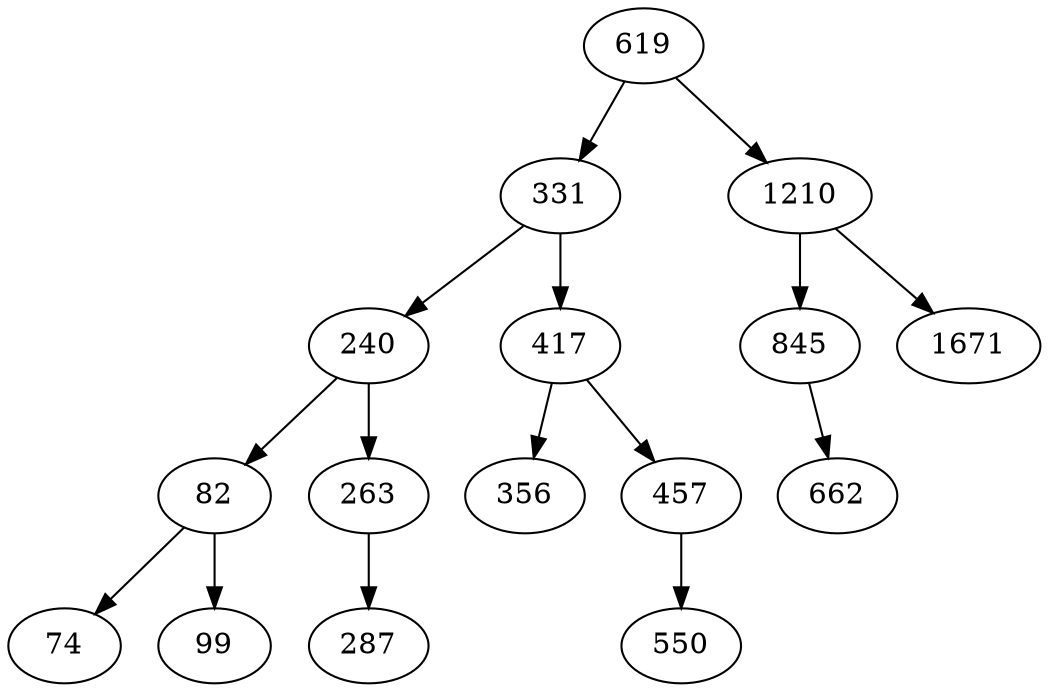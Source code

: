 digraph AVLBaum
{
619 -> 331;
619 -> 1210;
331 -> 240;
331 -> 417;
240 -> 82;
240 -> 263;
82 -> 74;
82 -> 99;
263 -> 287;
417 -> 356;
417 -> 457;
457 -> 550;
1210 -> 845;
1210 -> 1671;
845 -> 662;
}
